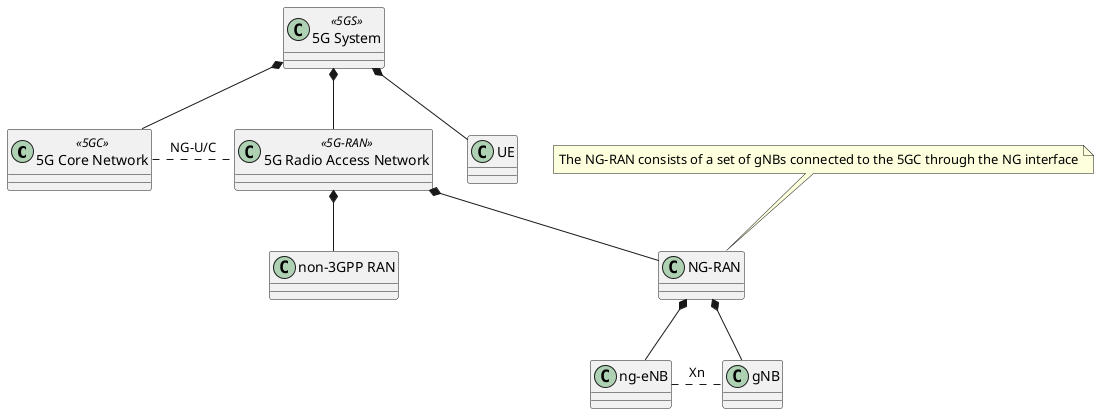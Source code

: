 @startuml System Component

class "5G Core Network" <<5GC>>
class "5G Radio Access Network" <<5G-RAN>>

class "5G System" <<5GS>>
"5G System" *-- "UE"
"5G System" *-- "5G Radio Access Network"
"5G System" *-- "5G Core Network"
"5G Radio Access Network" .left. "5G Core Network" : NG-U/C

note "The NG-RAN consists of a set of gNBs connected to the 5GC through the NG interface" as NGRAN_Note
NGRAN_Note .. "NG-RAN"

"5G Radio Access Network" *-- "NG-RAN"
"5G Radio Access Network" *-- "non-3GPP RAN"
"NG-RAN" *-- "gNB"
"NG-RAN" *-- "ng-eNB"
"gNB" .left. "ng-eNB" : Xn
@enduml